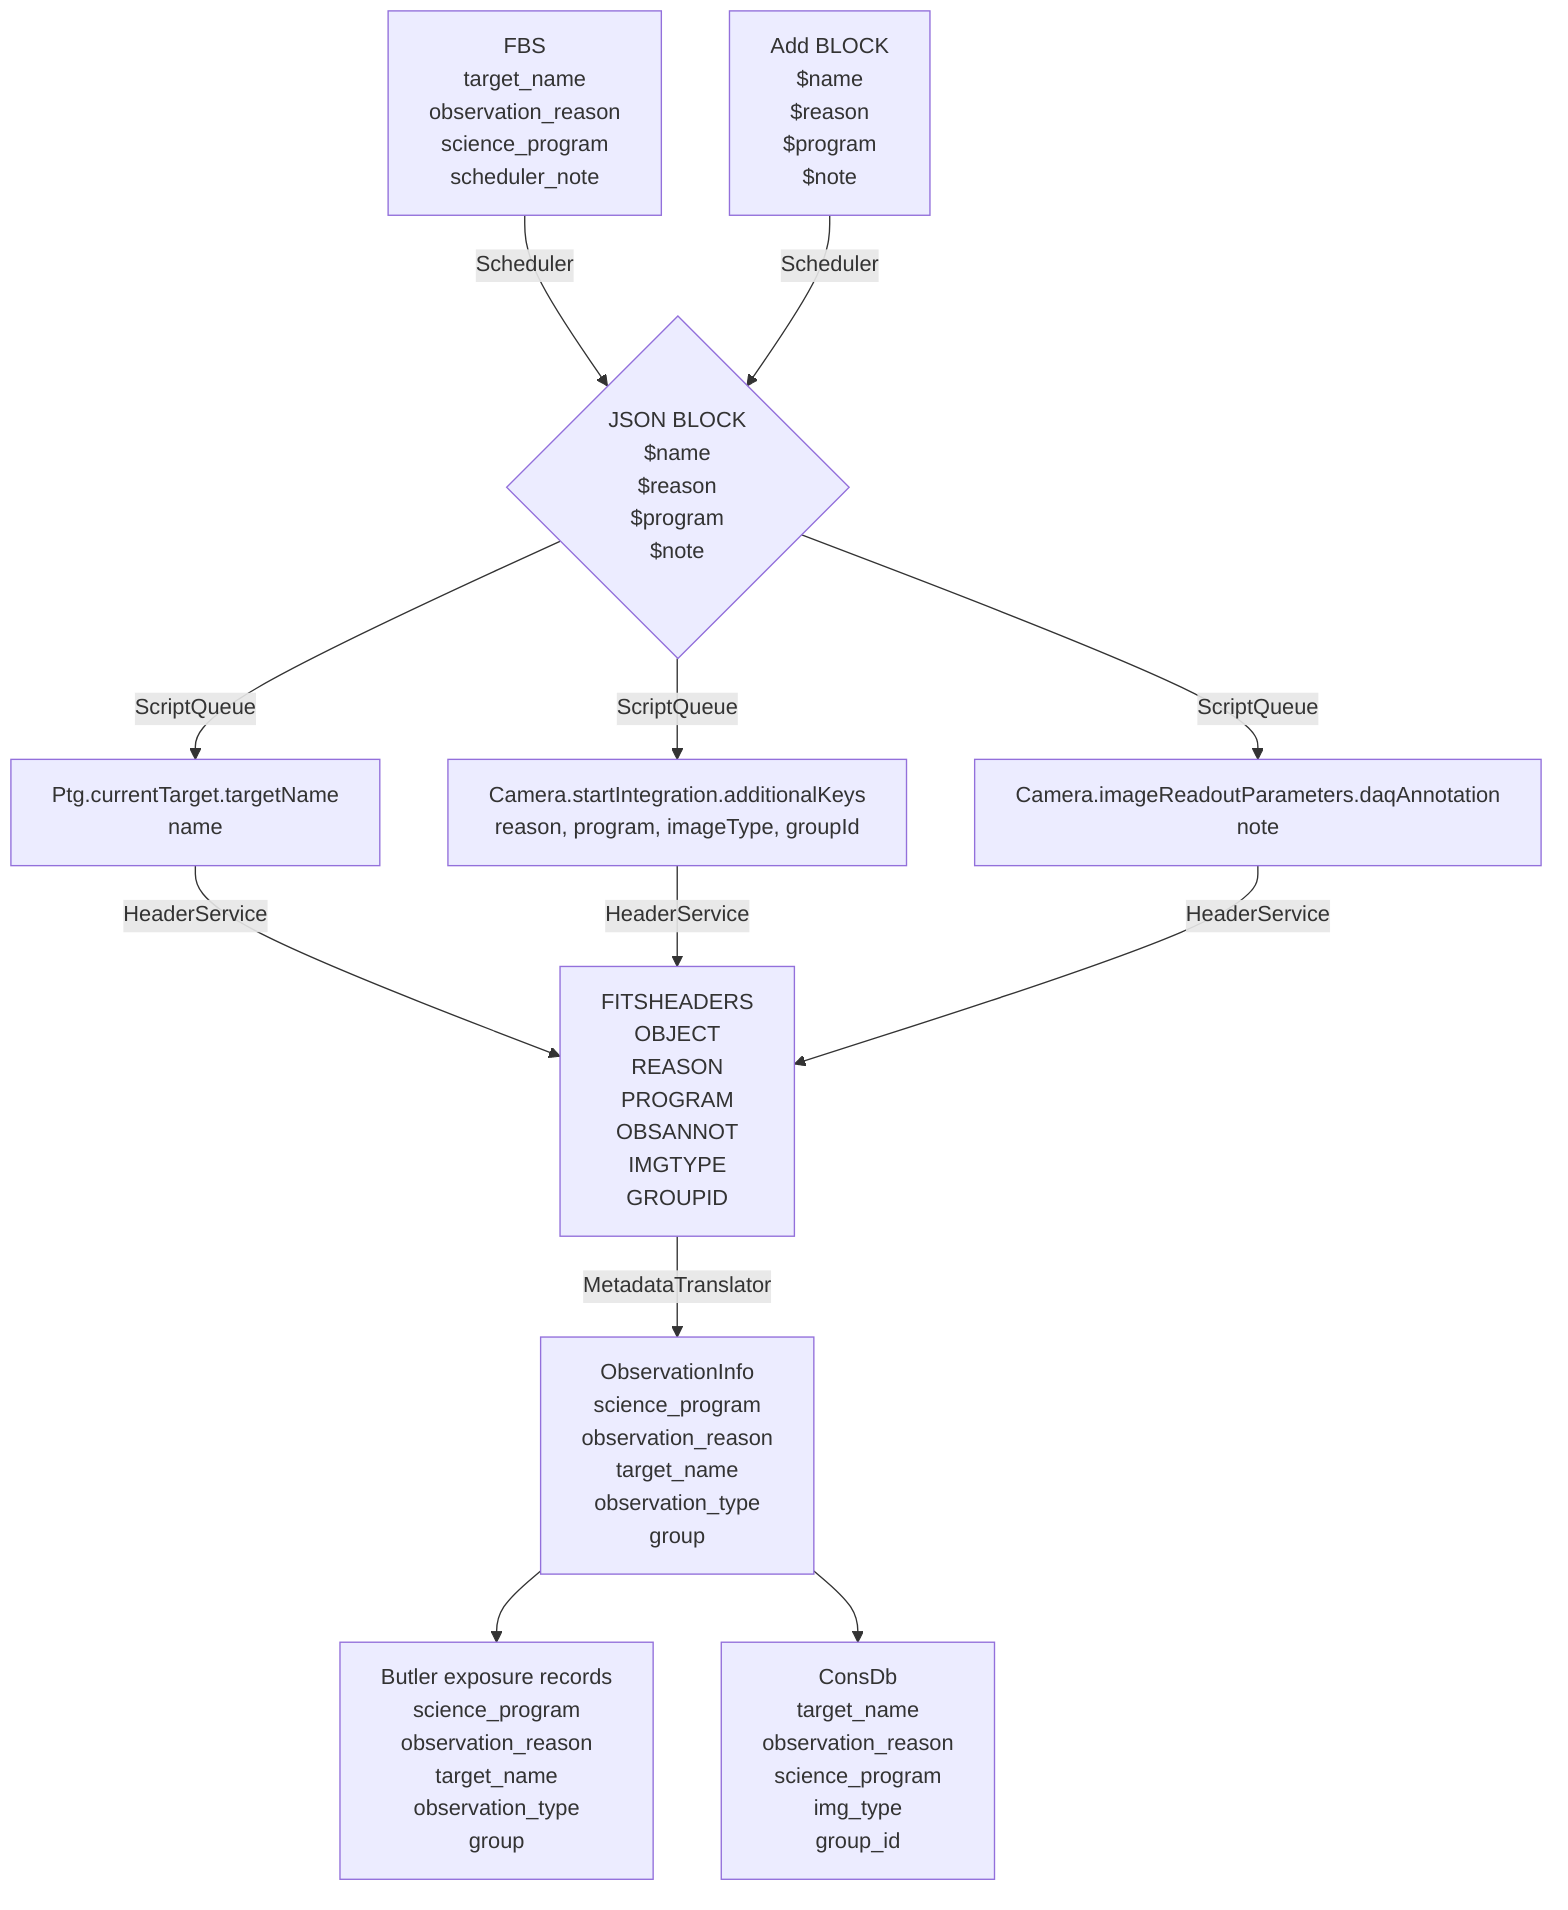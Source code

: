 flowchart TD
    A[FBS <br> target_name<br> observation_reason <br> science_program <br>scheduler_note] 
    -->|Scheduler|C{JSON BLOCK <br> $name <br> $reason <br> $program <br> $note} 
    B[Add BLOCK <br> $name <br> $reason <br> $program <br> $note] 
    -->|Scheduler|C
    C -->|ScriptQueue|D[Ptg.currentTarget.targetName<br>name]
    C -->|ScriptQueue|E[Camera.startIntegration.additionalKeys<br>reason, program, imageType, groupId]
    C -->|ScriptQueue|F[Camera.imageReadoutParameters.daqAnnotation<br>note]
    D -->|HeaderService|G[FITSHEADERS<br>OBJECT<br>REASON<br>PROGRAM<br>OBSANNOT<br>IMGTYPE<br>GROUPID]
    E -->|HeaderService|G
    F -->|HeaderService|G
    G -->|MetadataTranslator|H[ObservationInfo<br>science_program<br>observation_reason<br>target_name<br>observation_type<br>group]
    H -->I[Butler exposure records<br>science_program<br>observation_reason<br>target_name<br>observation_type<br>group]
    H -->J[ConsDb<br> target_name<br> observation_reason<br>science_program<br>img_type<br>group_id]